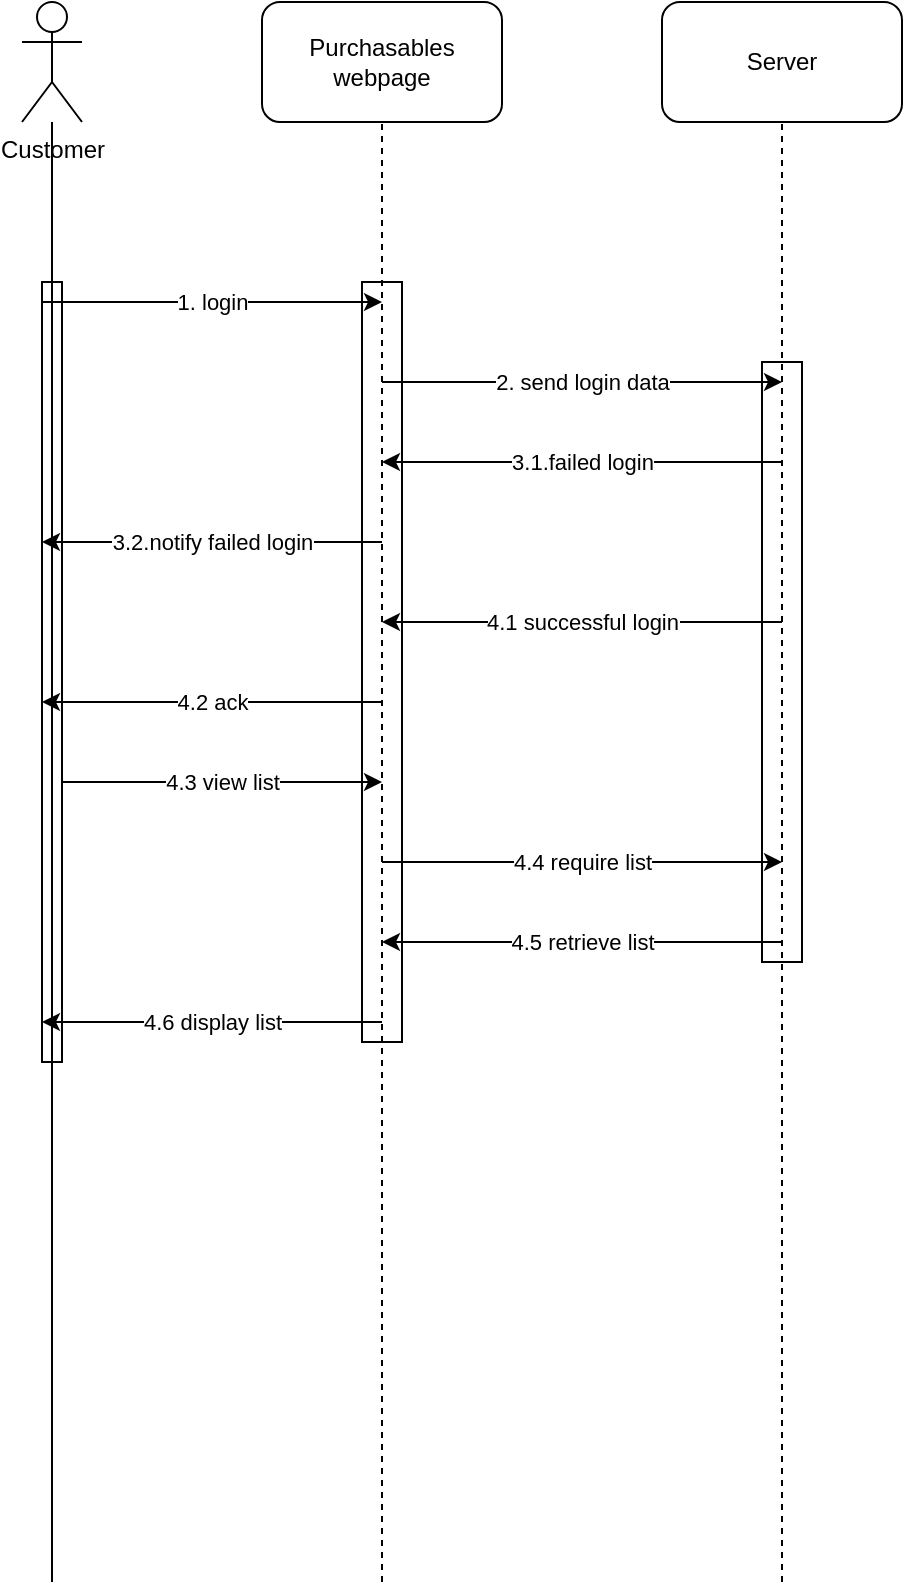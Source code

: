 <mxfile version="14.5.8" type="device"><diagram id="C9VNrSId2vVKKfx4svHy" name="Page-1"><mxGraphModel dx="1422" dy="726" grid="1" gridSize="10" guides="1" tooltips="1" connect="1" arrows="1" fold="1" page="1" pageScale="1" pageWidth="827" pageHeight="1169" math="0" shadow="0"><root><mxCell id="0"/><mxCell id="1" parent="0"/><mxCell id="4PJTTFLvzF6Cj142AaYM-61" value="" style="rounded=0;whiteSpace=wrap;html=1;" vertex="1" parent="1"><mxGeometry x="440" y="350" width="20" height="300" as="geometry"/></mxCell><mxCell id="4PJTTFLvzF6Cj142AaYM-60" value="" style="rounded=0;whiteSpace=wrap;html=1;" vertex="1" parent="1"><mxGeometry x="240" y="310" width="20" height="380" as="geometry"/></mxCell><mxCell id="4PJTTFLvzF6Cj142AaYM-59" value="" style="rounded=0;whiteSpace=wrap;html=1;" vertex="1" parent="1"><mxGeometry x="80" y="310" width="10" height="390" as="geometry"/></mxCell><mxCell id="4PJTTFLvzF6Cj142AaYM-16" value="&lt;div&gt;Customer&lt;/div&gt;" style="shape=umlActor;verticalLabelPosition=bottom;verticalAlign=top;html=1;outlineConnect=0;" vertex="1" parent="1"><mxGeometry x="70" y="170" width="30" height="60" as="geometry"/></mxCell><mxCell id="4PJTTFLvzF6Cj142AaYM-17" value="Purchasables webpage" style="rounded=1;whiteSpace=wrap;html=1;" vertex="1" parent="1"><mxGeometry x="190" y="170" width="120" height="60" as="geometry"/></mxCell><mxCell id="4PJTTFLvzF6Cj142AaYM-18" value="Server" style="rounded=1;whiteSpace=wrap;html=1;" vertex="1" parent="1"><mxGeometry x="390" y="170" width="120" height="60" as="geometry"/></mxCell><mxCell id="4PJTTFLvzF6Cj142AaYM-20" value="" style="endArrow=none;dashed=1;html=1;entryX=0.5;entryY=1;entryDx=0;entryDy=0;" edge="1" parent="1" target="4PJTTFLvzF6Cj142AaYM-17"><mxGeometry width="50" height="50" relative="1" as="geometry"><mxPoint x="250" y="960" as="sourcePoint"/><mxPoint x="440" y="340" as="targetPoint"/></mxGeometry></mxCell><mxCell id="4PJTTFLvzF6Cj142AaYM-21" value="" style="endArrow=none;dashed=1;html=1;entryX=0.5;entryY=1;entryDx=0;entryDy=0;" edge="1" parent="1" target="4PJTTFLvzF6Cj142AaYM-18"><mxGeometry width="50" height="50" relative="1" as="geometry"><mxPoint x="450" y="960" as="sourcePoint"/><mxPoint x="250" y="230" as="targetPoint"/><Array as="points"/></mxGeometry></mxCell><mxCell id="4PJTTFLvzF6Cj142AaYM-23" value="" style="endArrow=none;html=1;" edge="1" parent="1" target="4PJTTFLvzF6Cj142AaYM-16"><mxGeometry width="50" height="50" relative="1" as="geometry"><mxPoint x="85" y="960" as="sourcePoint"/><mxPoint x="440" y="340" as="targetPoint"/></mxGeometry></mxCell><mxCell id="4PJTTFLvzF6Cj142AaYM-47" value="1. login" style="endArrow=classic;html=1;" edge="1" parent="1"><mxGeometry width="50" height="50" relative="1" as="geometry"><mxPoint x="80" y="320" as="sourcePoint"/><mxPoint x="250" y="320" as="targetPoint"/></mxGeometry></mxCell><mxCell id="4PJTTFLvzF6Cj142AaYM-48" value="3.1.failed login" style="endArrow=classic;html=1;" edge="1" parent="1"><mxGeometry width="50" height="50" relative="1" as="geometry"><mxPoint x="450" y="400" as="sourcePoint"/><mxPoint x="250" y="400" as="targetPoint"/></mxGeometry></mxCell><mxCell id="4PJTTFLvzF6Cj142AaYM-50" value="2. send login data" style="endArrow=classic;html=1;" edge="1" parent="1"><mxGeometry width="50" height="50" relative="1" as="geometry"><mxPoint x="250" y="360" as="sourcePoint"/><mxPoint x="450" y="360" as="targetPoint"/></mxGeometry></mxCell><mxCell id="4PJTTFLvzF6Cj142AaYM-51" value="3.2.notify failed login" style="endArrow=classic;html=1;" edge="1" parent="1"><mxGeometry width="50" height="50" relative="1" as="geometry"><mxPoint x="250" y="440" as="sourcePoint"/><mxPoint x="80" y="440" as="targetPoint"/></mxGeometry></mxCell><mxCell id="4PJTTFLvzF6Cj142AaYM-52" value="4.1 successful login" style="endArrow=classic;html=1;" edge="1" parent="1"><mxGeometry width="50" height="50" relative="1" as="geometry"><mxPoint x="450" y="480" as="sourcePoint"/><mxPoint x="250" y="480" as="targetPoint"/></mxGeometry></mxCell><mxCell id="4PJTTFLvzF6Cj142AaYM-53" value="4.2 ack" style="endArrow=classic;html=1;" edge="1" parent="1"><mxGeometry width="50" height="50" relative="1" as="geometry"><mxPoint x="250" y="520" as="sourcePoint"/><mxPoint x="80" y="520" as="targetPoint"/></mxGeometry></mxCell><mxCell id="4PJTTFLvzF6Cj142AaYM-54" value="4.3 view list" style="endArrow=classic;html=1;" edge="1" parent="1"><mxGeometry width="50" height="50" relative="1" as="geometry"><mxPoint x="90" y="560" as="sourcePoint"/><mxPoint x="250" y="560" as="targetPoint"/></mxGeometry></mxCell><mxCell id="4PJTTFLvzF6Cj142AaYM-55" value="4.4 require list" style="endArrow=classic;html=1;" edge="1" parent="1"><mxGeometry width="50" height="50" relative="1" as="geometry"><mxPoint x="250" y="600" as="sourcePoint"/><mxPoint x="450" y="600" as="targetPoint"/></mxGeometry></mxCell><mxCell id="4PJTTFLvzF6Cj142AaYM-56" value="4.5 retrieve list" style="endArrow=classic;html=1;" edge="1" parent="1"><mxGeometry width="50" height="50" relative="1" as="geometry"><mxPoint x="450" y="640" as="sourcePoint"/><mxPoint x="250" y="640" as="targetPoint"/></mxGeometry></mxCell><mxCell id="4PJTTFLvzF6Cj142AaYM-58" value="4.6 display list" style="endArrow=classic;html=1;" edge="1" parent="1"><mxGeometry width="50" height="50" relative="1" as="geometry"><mxPoint x="250" y="680" as="sourcePoint"/><mxPoint x="80" y="680" as="targetPoint"/></mxGeometry></mxCell></root></mxGraphModel></diagram></mxfile>